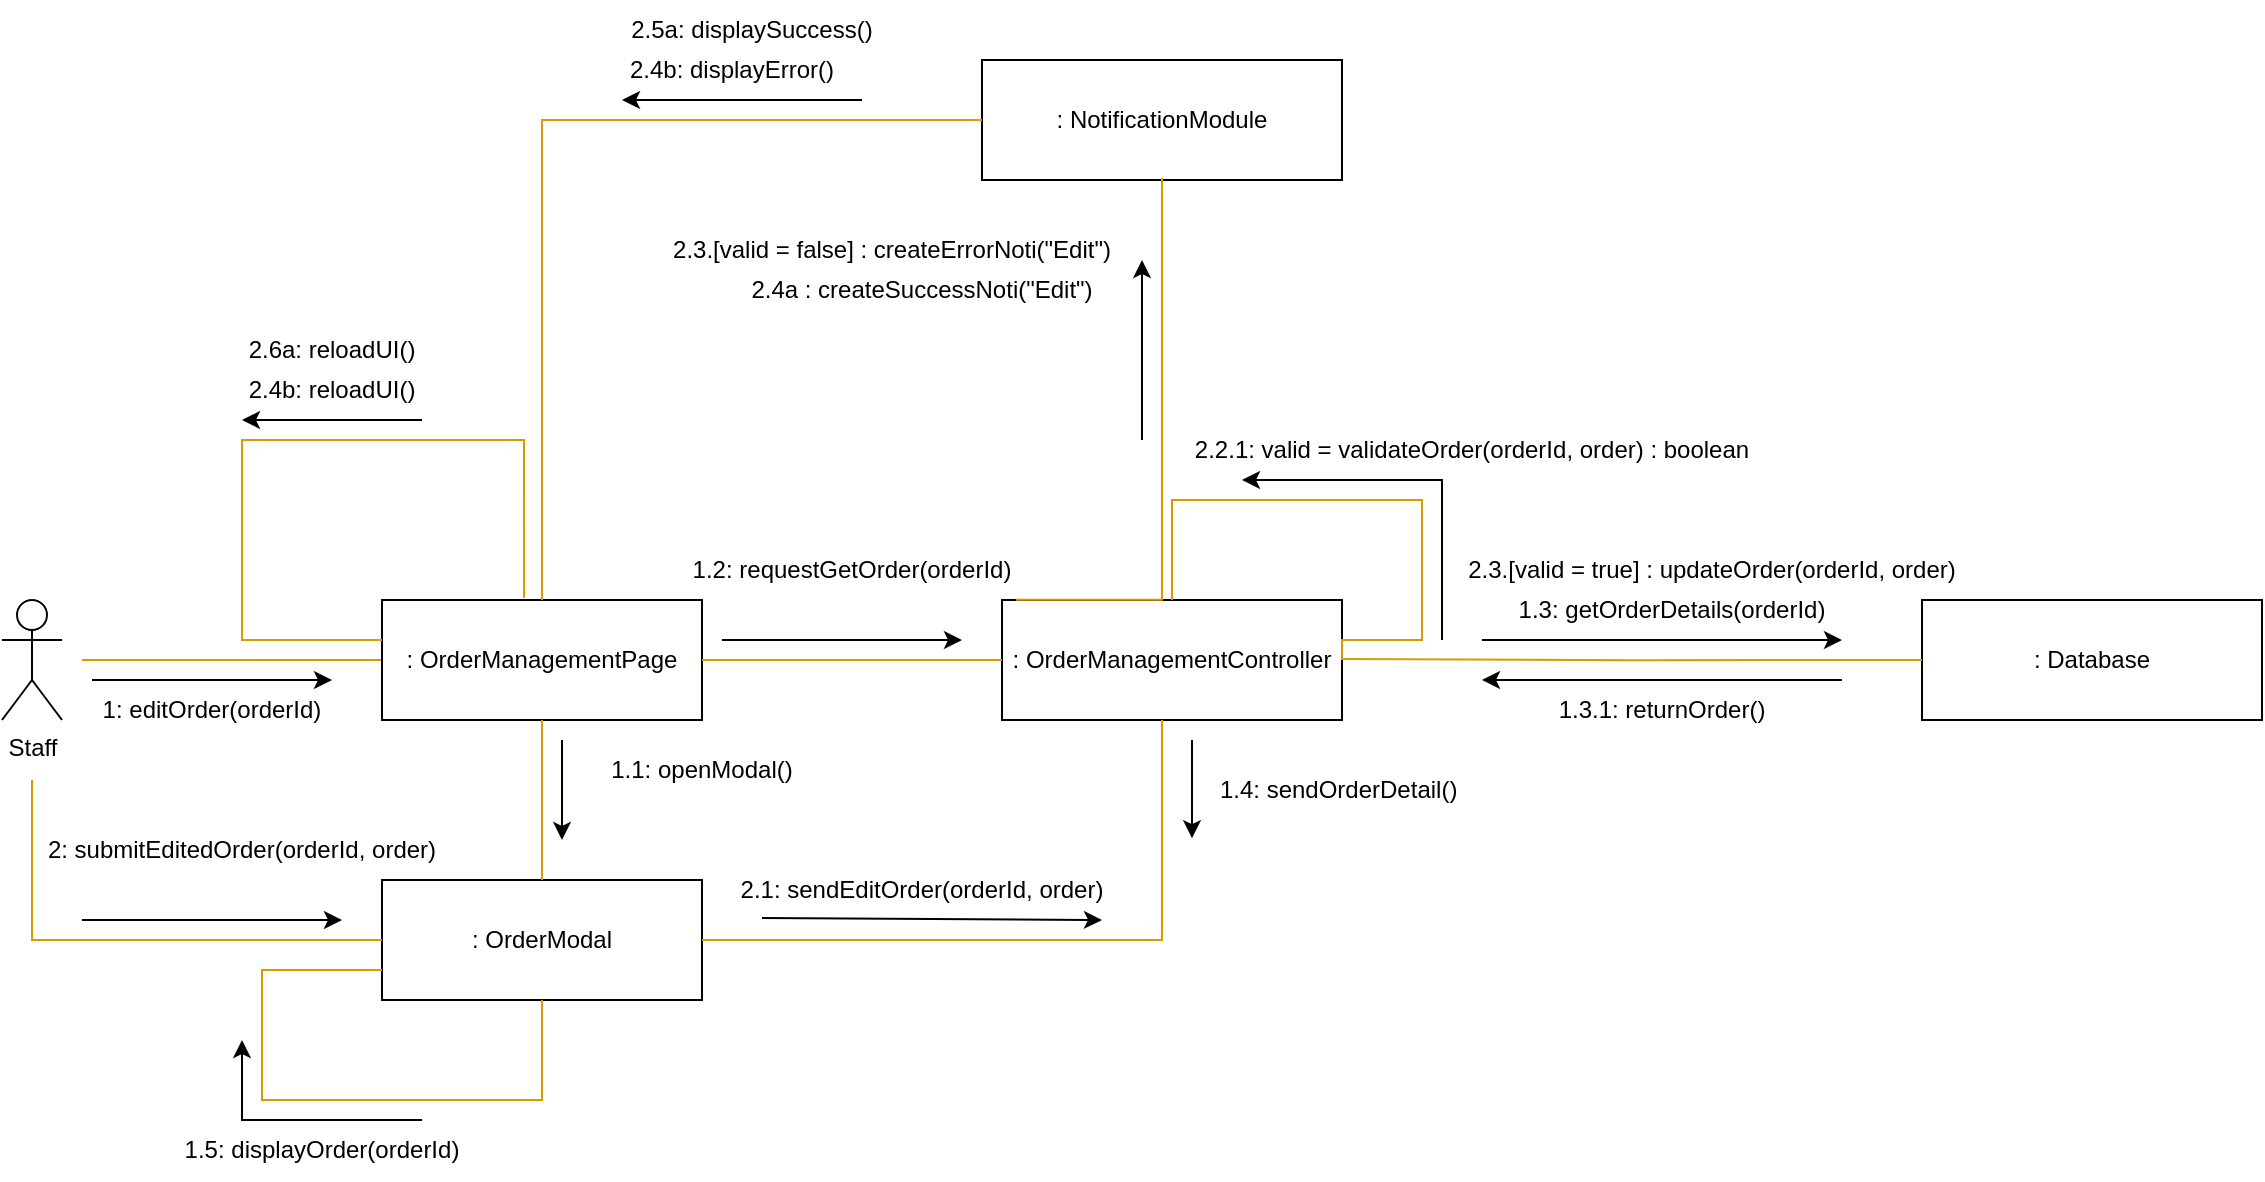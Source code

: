 <mxfile version="27.0.6" pages="2">
  <diagram id="97tm-h5Ckm5sz74WQkq5" name="displayHabitHistory">
    <mxGraphModel dx="1088" dy="600" grid="1" gridSize="10" guides="1" tooltips="1" connect="1" arrows="1" fold="1" page="1" pageScale="1" pageWidth="850" pageHeight="1100" math="0" shadow="0">
      <root>
        <mxCell id="0" />
        <mxCell id="1" parent="0" />
        <mxCell id="gK8piUCHMvRaqXS9n0kf-7" value="" style="endArrow=classic;html=1;fontFamily=Tahoma;fontSize=14;fontColor=#000066;" parent="1" edge="1">
          <mxGeometry width="50" height="50" relative="1" as="geometry">
            <mxPoint x="135" y="430" as="sourcePoint" />
            <mxPoint x="255" y="430.43" as="targetPoint" />
            <Array as="points">
              <mxPoint x="255" y="430" />
            </Array>
          </mxGeometry>
        </mxCell>
        <mxCell id="gK8piUCHMvRaqXS9n0kf-9" style="edgeStyle=orthogonalEdgeStyle;rounded=0;orthogonalLoop=1;jettySize=auto;html=1;fontFamily=Tahoma;fontSize=14;fontColor=#000066;endArrow=none;endFill=0;fillColor=#ffe6cc;strokeColor=#d79b00;" parent="1" edge="1">
          <mxGeometry relative="1" as="geometry">
            <mxPoint x="130" y="420" as="sourcePoint" />
            <mxPoint x="280" y="420" as="targetPoint" />
            <Array as="points">
              <mxPoint x="130" y="420" />
            </Array>
          </mxGeometry>
        </mxCell>
        <mxCell id="432dnfjY8g-2Vc-HnKAW-1" value=": OrderManagementPage" style="rounded=0;whiteSpace=wrap;html=1;" parent="1" vertex="1">
          <mxGeometry x="280" y="390" width="160" height="60" as="geometry" />
        </mxCell>
        <mxCell id="432dnfjY8g-2Vc-HnKAW-2" value="Staff" style="shape=umlActor;verticalLabelPosition=bottom;verticalAlign=top;html=1;outlineConnect=0;" parent="1" vertex="1">
          <mxGeometry x="90" y="390" width="30" height="60" as="geometry" />
        </mxCell>
        <mxCell id="432dnfjY8g-2Vc-HnKAW-4" value=": OrderManagementController" style="rounded=0;whiteSpace=wrap;html=1;" parent="1" vertex="1">
          <mxGeometry x="590" y="390" width="170" height="60" as="geometry" />
        </mxCell>
        <mxCell id="432dnfjY8g-2Vc-HnKAW-6" value=": OrderModal" style="rounded=0;whiteSpace=wrap;html=1;" parent="1" vertex="1">
          <mxGeometry x="280" y="530" width="160" height="60" as="geometry" />
        </mxCell>
        <mxCell id="432dnfjY8g-2Vc-HnKAW-7" value=": Database" style="rounded=0;whiteSpace=wrap;html=1;" parent="1" vertex="1">
          <mxGeometry x="1050" y="390" width="170" height="60" as="geometry" />
        </mxCell>
        <mxCell id="432dnfjY8g-2Vc-HnKAW-8" value=": NotificationModule" style="rounded=0;whiteSpace=wrap;html=1;" parent="1" vertex="1">
          <mxGeometry x="580" y="120" width="180" height="60" as="geometry" />
        </mxCell>
        <mxCell id="432dnfjY8g-2Vc-HnKAW-10" style="edgeStyle=orthogonalEdgeStyle;rounded=0;orthogonalLoop=1;jettySize=auto;html=1;fontFamily=Tahoma;fontSize=14;fontColor=#000066;endArrow=none;endFill=0;fillColor=#ffe6cc;strokeColor=#d79b00;exitX=1;exitY=0.5;exitDx=0;exitDy=0;entryX=0;entryY=0.5;entryDx=0;entryDy=0;" parent="1" source="432dnfjY8g-2Vc-HnKAW-1" target="432dnfjY8g-2Vc-HnKAW-4" edge="1">
          <mxGeometry relative="1" as="geometry">
            <mxPoint x="440" y="410" as="sourcePoint" />
            <mxPoint x="570" y="420" as="targetPoint" />
            <Array as="points" />
          </mxGeometry>
        </mxCell>
        <mxCell id="432dnfjY8g-2Vc-HnKAW-13" style="edgeStyle=orthogonalEdgeStyle;rounded=0;orthogonalLoop=1;jettySize=auto;html=1;fontFamily=Tahoma;fontSize=14;fontColor=#000066;endArrow=none;endFill=0;fillColor=#ffe6cc;strokeColor=#d79b00;exitX=0.5;exitY=1;exitDx=0;exitDy=0;entryX=0.5;entryY=0;entryDx=0;entryDy=0;" parent="1" source="432dnfjY8g-2Vc-HnKAW-1" target="432dnfjY8g-2Vc-HnKAW-6" edge="1">
          <mxGeometry relative="1" as="geometry">
            <mxPoint x="430" y="480" as="sourcePoint" />
            <mxPoint x="590" y="480" as="targetPoint" />
            <Array as="points">
              <mxPoint x="360" y="490" />
              <mxPoint x="360" y="490" />
            </Array>
          </mxGeometry>
        </mxCell>
        <mxCell id="432dnfjY8g-2Vc-HnKAW-14" value="1.1: openModal()" style="text;html=1;align=center;verticalAlign=middle;whiteSpace=wrap;rounded=0;" parent="1" vertex="1">
          <mxGeometry x="370" y="460" width="140" height="30" as="geometry" />
        </mxCell>
        <mxCell id="432dnfjY8g-2Vc-HnKAW-15" value="" style="endArrow=classic;html=1;fontFamily=Tahoma;fontSize=14;fontColor=#000066;" parent="1" edge="1">
          <mxGeometry width="50" height="50" relative="1" as="geometry">
            <mxPoint x="370" y="460" as="sourcePoint" />
            <mxPoint x="370" y="510" as="targetPoint" />
            <Array as="points" />
          </mxGeometry>
        </mxCell>
        <mxCell id="432dnfjY8g-2Vc-HnKAW-17" style="edgeStyle=orthogonalEdgeStyle;rounded=0;orthogonalLoop=1;jettySize=auto;html=1;fontFamily=Tahoma;fontSize=14;fontColor=#000066;endArrow=none;endFill=0;fillColor=#ffe6cc;strokeColor=#d79b00;entryX=0;entryY=0.5;entryDx=0;entryDy=0;" parent="1" target="432dnfjY8g-2Vc-HnKAW-6" edge="1">
          <mxGeometry relative="1" as="geometry">
            <mxPoint x="105" y="480" as="sourcePoint" />
            <mxPoint x="270" y="500" as="targetPoint" />
            <Array as="points">
              <mxPoint x="105" y="560" />
            </Array>
          </mxGeometry>
        </mxCell>
        <mxCell id="432dnfjY8g-2Vc-HnKAW-18" value="" style="endArrow=classic;html=1;rounded=0;" parent="1" edge="1">
          <mxGeometry width="50" height="50" relative="1" as="geometry">
            <mxPoint x="130" y="550" as="sourcePoint" />
            <mxPoint x="260" y="550" as="targetPoint" />
          </mxGeometry>
        </mxCell>
        <mxCell id="432dnfjY8g-2Vc-HnKAW-20" style="edgeStyle=orthogonalEdgeStyle;rounded=0;orthogonalLoop=1;jettySize=auto;html=1;fontFamily=Tahoma;fontSize=14;fontColor=#000066;endArrow=none;endFill=0;fillColor=#ffe6cc;strokeColor=#d79b00;exitX=1;exitY=0.5;exitDx=0;exitDy=0;" parent="1" source="432dnfjY8g-2Vc-HnKAW-6" edge="1">
          <mxGeometry relative="1" as="geometry">
            <mxPoint x="510" y="570" as="sourcePoint" />
            <mxPoint x="670" y="450" as="targetPoint" />
            <Array as="points">
              <mxPoint x="670" y="560" />
            </Array>
          </mxGeometry>
        </mxCell>
        <mxCell id="432dnfjY8g-2Vc-HnKAW-21" value="" style="endArrow=classic;html=1;rounded=0;" parent="1" edge="1">
          <mxGeometry width="50" height="50" relative="1" as="geometry">
            <mxPoint x="470" y="549" as="sourcePoint" />
            <mxPoint x="640" y="550" as="targetPoint" />
          </mxGeometry>
        </mxCell>
        <mxCell id="432dnfjY8g-2Vc-HnKAW-23" style="edgeStyle=orthogonalEdgeStyle;rounded=0;orthogonalLoop=1;jettySize=auto;html=1;fontFamily=Tahoma;fontSize=14;fontColor=#000066;endArrow=none;endFill=0;fillColor=#ffe6cc;strokeColor=#d79b00;exitX=1;exitY=0.5;exitDx=0;exitDy=0;entryX=0.5;entryY=0;entryDx=0;entryDy=0;" parent="1" source="432dnfjY8g-2Vc-HnKAW-4" target="432dnfjY8g-2Vc-HnKAW-4" edge="1">
          <mxGeometry relative="1" as="geometry">
            <mxPoint x="780" y="400" as="sourcePoint" />
            <mxPoint x="670" y="340" as="targetPoint" />
            <Array as="points">
              <mxPoint x="760" y="410" />
              <mxPoint x="800" y="410" />
              <mxPoint x="800" y="340" />
              <mxPoint x="675" y="340" />
            </Array>
          </mxGeometry>
        </mxCell>
        <mxCell id="432dnfjY8g-2Vc-HnKAW-24" value="" style="endArrow=classic;html=1;rounded=0;" parent="1" edge="1">
          <mxGeometry width="50" height="50" relative="1" as="geometry">
            <mxPoint x="810" y="410" as="sourcePoint" />
            <mxPoint x="710" y="330" as="targetPoint" />
            <Array as="points">
              <mxPoint x="810" y="330" />
            </Array>
          </mxGeometry>
        </mxCell>
        <mxCell id="432dnfjY8g-2Vc-HnKAW-26" value="" style="endArrow=classic;html=1;rounded=0;" parent="1" edge="1">
          <mxGeometry width="50" height="50" relative="1" as="geometry">
            <mxPoint x="830" y="410" as="sourcePoint" />
            <mxPoint x="1010" y="410" as="targetPoint" />
          </mxGeometry>
        </mxCell>
        <mxCell id="432dnfjY8g-2Vc-HnKAW-27" style="edgeStyle=orthogonalEdgeStyle;rounded=0;orthogonalLoop=1;jettySize=auto;html=1;fontFamily=Tahoma;fontSize=14;fontColor=#000066;endArrow=none;endFill=0;fillColor=#ffe6cc;strokeColor=#d79b00;exitX=1;exitY=0.5;exitDx=0;exitDy=0;entryX=0;entryY=0.5;entryDx=0;entryDy=0;" parent="1" target="432dnfjY8g-2Vc-HnKAW-7" edge="1">
          <mxGeometry relative="1" as="geometry">
            <mxPoint x="760" y="419.55" as="sourcePoint" />
            <mxPoint x="870" y="420" as="targetPoint" />
            <Array as="points" />
          </mxGeometry>
        </mxCell>
        <mxCell id="432dnfjY8g-2Vc-HnKAW-28" value="1.3: getOrderDetails(orderId)" style="text;html=1;align=center;verticalAlign=middle;whiteSpace=wrap;rounded=0;rotation=0;" parent="1" vertex="1">
          <mxGeometry x="820" y="380" width="210" height="30" as="geometry" />
        </mxCell>
        <mxCell id="432dnfjY8g-2Vc-HnKAW-29" value="2.3.[valid = false] : createErrorNoti(&quot;Edit&quot;)" style="text;html=1;align=center;verticalAlign=middle;whiteSpace=wrap;rounded=0;" parent="1" vertex="1">
          <mxGeometry x="415" y="200" width="240" height="30" as="geometry" />
        </mxCell>
        <mxCell id="432dnfjY8g-2Vc-HnKAW-30" style="edgeStyle=orthogonalEdgeStyle;rounded=0;orthogonalLoop=1;jettySize=auto;html=1;fontFamily=Tahoma;fontSize=14;fontColor=#000066;endArrow=none;endFill=0;fillColor=#ffe6cc;strokeColor=#d79b00;entryX=0.041;entryY=-0.002;entryDx=0;entryDy=0;entryPerimeter=0;" parent="1" target="432dnfjY8g-2Vc-HnKAW-4" edge="1">
          <mxGeometry relative="1" as="geometry">
            <mxPoint x="670" y="179" as="sourcePoint" />
            <mxPoint x="710" y="340" as="targetPoint" />
            <Array as="points">
              <mxPoint x="670" y="179" />
              <mxPoint x="670" y="390" />
            </Array>
          </mxGeometry>
        </mxCell>
        <mxCell id="432dnfjY8g-2Vc-HnKAW-31" value="" style="endArrow=classic;html=1;rounded=0;" parent="1" edge="1">
          <mxGeometry width="50" height="50" relative="1" as="geometry">
            <mxPoint x="660" y="310" as="sourcePoint" />
            <mxPoint x="660" y="220" as="targetPoint" />
          </mxGeometry>
        </mxCell>
        <mxCell id="432dnfjY8g-2Vc-HnKAW-32" value="2.4a : createSuccessNoti(&quot;Edit&quot;)" style="text;html=1;align=center;verticalAlign=middle;whiteSpace=wrap;rounded=0;" parent="1" vertex="1">
          <mxGeometry x="445" y="220" width="210" height="30" as="geometry" />
        </mxCell>
        <mxCell id="432dnfjY8g-2Vc-HnKAW-33" style="edgeStyle=orthogonalEdgeStyle;rounded=0;orthogonalLoop=1;jettySize=auto;html=1;fontFamily=Tahoma;fontSize=14;fontColor=#000066;endArrow=none;endFill=0;fillColor=#ffe6cc;strokeColor=#d79b00;entryX=0.5;entryY=0;entryDx=0;entryDy=0;exitX=0;exitY=0.5;exitDx=0;exitDy=0;" parent="1" source="432dnfjY8g-2Vc-HnKAW-8" target="432dnfjY8g-2Vc-HnKAW-1" edge="1">
          <mxGeometry relative="1" as="geometry">
            <mxPoint x="310" y="150" as="sourcePoint" />
            <mxPoint x="237" y="361" as="targetPoint" />
            <Array as="points">
              <mxPoint x="360" y="150" />
            </Array>
          </mxGeometry>
        </mxCell>
        <mxCell id="432dnfjY8g-2Vc-HnKAW-34" value="" style="endArrow=classic;html=1;fontFamily=Tahoma;fontSize=14;fontColor=#000066;" parent="1" edge="1">
          <mxGeometry width="50" height="50" relative="1" as="geometry">
            <mxPoint x="520" y="140" as="sourcePoint" />
            <mxPoint x="400" y="140" as="targetPoint" />
            <Array as="points" />
          </mxGeometry>
        </mxCell>
        <mxCell id="432dnfjY8g-2Vc-HnKAW-35" value="2.5a: displaySuccess()" style="text;html=1;align=center;verticalAlign=middle;whiteSpace=wrap;rounded=0;" parent="1" vertex="1">
          <mxGeometry x="360" y="90" width="210" height="30" as="geometry" />
        </mxCell>
        <mxCell id="432dnfjY8g-2Vc-HnKAW-36" value="2.4b: displayError()" style="text;html=1;align=center;verticalAlign=middle;whiteSpace=wrap;rounded=0;" parent="1" vertex="1">
          <mxGeometry x="350" y="110" width="210" height="30" as="geometry" />
        </mxCell>
        <mxCell id="432dnfjY8g-2Vc-HnKAW-37" value="1: editOrder(orderId)" style="text;html=1;align=center;verticalAlign=middle;whiteSpace=wrap;rounded=0;" parent="1" vertex="1">
          <mxGeometry x="120" y="430" width="150" height="30" as="geometry" />
        </mxCell>
        <mxCell id="432dnfjY8g-2Vc-HnKAW-38" value="1.2: requestGetOrder(orderId)" style="text;html=1;align=center;verticalAlign=middle;whiteSpace=wrap;rounded=0;" parent="1" vertex="1">
          <mxGeometry x="425" y="360" width="180" height="30" as="geometry" />
        </mxCell>
        <mxCell id="432dnfjY8g-2Vc-HnKAW-39" value="" style="endArrow=classic;html=1;fontFamily=Tahoma;fontSize=14;fontColor=#000066;" parent="1" edge="1">
          <mxGeometry width="50" height="50" relative="1" as="geometry">
            <mxPoint x="450" y="410" as="sourcePoint" />
            <mxPoint x="570" y="410.43" as="targetPoint" />
            <Array as="points">
              <mxPoint x="570" y="410" />
            </Array>
          </mxGeometry>
        </mxCell>
        <mxCell id="432dnfjY8g-2Vc-HnKAW-41" value="" style="endArrow=classic;html=1;rounded=0;" parent="1" edge="1">
          <mxGeometry width="50" height="50" relative="1" as="geometry">
            <mxPoint x="1010" y="430" as="sourcePoint" />
            <mxPoint x="830" y="430" as="targetPoint" />
          </mxGeometry>
        </mxCell>
        <mxCell id="432dnfjY8g-2Vc-HnKAW-42" value="1.3.1: returnOrder()" style="text;html=1;align=center;verticalAlign=middle;whiteSpace=wrap;rounded=0;" parent="1" vertex="1">
          <mxGeometry x="850" y="430" width="140" height="30" as="geometry" />
        </mxCell>
        <mxCell id="432dnfjY8g-2Vc-HnKAW-43" value="1.4: sendOrderDetail()&amp;nbsp;" style="text;html=1;align=center;verticalAlign=middle;whiteSpace=wrap;rounded=0;" parent="1" vertex="1">
          <mxGeometry x="690" y="470" width="140" height="30" as="geometry" />
        </mxCell>
        <mxCell id="432dnfjY8g-2Vc-HnKAW-44" value="" style="endArrow=classic;html=1;fontFamily=Tahoma;fontSize=14;fontColor=#000066;" parent="1" edge="1">
          <mxGeometry width="50" height="50" relative="1" as="geometry">
            <mxPoint x="685" y="460" as="sourcePoint" />
            <mxPoint x="685" y="509.09" as="targetPoint" />
            <Array as="points">
              <mxPoint x="685" y="509.09" />
            </Array>
          </mxGeometry>
        </mxCell>
        <mxCell id="432dnfjY8g-2Vc-HnKAW-47" value="2: submitEditedOrder(orderId, order)" style="text;html=1;align=center;verticalAlign=middle;whiteSpace=wrap;rounded=0;" parent="1" vertex="1">
          <mxGeometry x="110" y="500" width="200" height="30" as="geometry" />
        </mxCell>
        <mxCell id="432dnfjY8g-2Vc-HnKAW-49" value="2.2.1: valid = validateOrder(orderId, order) : boolean" style="text;html=1;align=center;verticalAlign=middle;whiteSpace=wrap;rounded=0;" parent="1" vertex="1">
          <mxGeometry x="680" y="300" width="290" height="30" as="geometry" />
        </mxCell>
        <mxCell id="432dnfjY8g-2Vc-HnKAW-50" value="2.3.[valid = true] : updateOrder(orderId, order)" style="text;html=1;align=center;verticalAlign=middle;whiteSpace=wrap;rounded=0;rotation=0;" parent="1" vertex="1">
          <mxGeometry x="820" y="360" width="250" height="30" as="geometry" />
        </mxCell>
        <mxCell id="FAm-XUXs6PMMxJDQSSlK-9" style="edgeStyle=orthogonalEdgeStyle;rounded=0;orthogonalLoop=1;jettySize=auto;html=1;fontFamily=Tahoma;fontSize=14;fontColor=#000066;endArrow=none;endFill=0;fillColor=#ffe6cc;strokeColor=#d79b00;exitX=0.5;exitY=1;exitDx=0;exitDy=0;entryX=0;entryY=0.75;entryDx=0;entryDy=0;" parent="1" source="432dnfjY8g-2Vc-HnKAW-6" target="432dnfjY8g-2Vc-HnKAW-6" edge="1">
          <mxGeometry relative="1" as="geometry">
            <mxPoint x="280" y="670" as="sourcePoint" />
            <mxPoint x="280" y="750" as="targetPoint" />
            <Array as="points">
              <mxPoint x="360" y="640" />
              <mxPoint x="220" y="640" />
              <mxPoint x="220" y="575" />
            </Array>
          </mxGeometry>
        </mxCell>
        <mxCell id="FAm-XUXs6PMMxJDQSSlK-10" value="" style="endArrow=classic;html=1;rounded=0;" parent="1" edge="1">
          <mxGeometry width="50" height="50" relative="1" as="geometry">
            <mxPoint x="300" y="650" as="sourcePoint" />
            <mxPoint x="210" y="610" as="targetPoint" />
            <Array as="points">
              <mxPoint x="210" y="650" />
            </Array>
          </mxGeometry>
        </mxCell>
        <mxCell id="FAm-XUXs6PMMxJDQSSlK-11" value="1.5: displayOrder(orderId)" style="text;html=1;align=center;verticalAlign=middle;whiteSpace=wrap;rounded=0;" parent="1" vertex="1">
          <mxGeometry x="180" y="650" width="140" height="30" as="geometry" />
        </mxCell>
        <mxCell id="FAm-XUXs6PMMxJDQSSlK-12" value="2.1: sendEditOrder(orderId, order)" style="text;html=1;align=center;verticalAlign=middle;whiteSpace=wrap;rounded=0;" parent="1" vertex="1">
          <mxGeometry x="450" y="520" width="200" height="30" as="geometry" />
        </mxCell>
        <mxCell id="FAm-XUXs6PMMxJDQSSlK-13" style="edgeStyle=orthogonalEdgeStyle;rounded=0;orthogonalLoop=1;jettySize=auto;html=1;fontFamily=Tahoma;fontSize=14;fontColor=#000066;endArrow=none;endFill=0;fillColor=#ffe6cc;strokeColor=#d79b00;exitX=0.444;exitY=-0.019;exitDx=0;exitDy=0;exitPerimeter=0;" parent="1" source="432dnfjY8g-2Vc-HnKAW-1" edge="1">
          <mxGeometry relative="1" as="geometry">
            <mxPoint x="270" y="350" as="sourcePoint" />
            <mxPoint x="280" y="410" as="targetPoint" />
            <Array as="points">
              <mxPoint x="351" y="310" />
              <mxPoint x="210" y="310" />
              <mxPoint x="210" y="410" />
              <mxPoint x="280" y="410" />
            </Array>
          </mxGeometry>
        </mxCell>
        <mxCell id="FAm-XUXs6PMMxJDQSSlK-14" value="2.6a: reloadUI()" style="text;html=1;align=center;verticalAlign=middle;whiteSpace=wrap;rounded=0;" parent="1" vertex="1">
          <mxGeometry x="155" y="250" width="200" height="30" as="geometry" />
        </mxCell>
        <mxCell id="FAm-XUXs6PMMxJDQSSlK-15" value="2.4b: reloadUI()" style="text;html=1;align=center;verticalAlign=middle;whiteSpace=wrap;rounded=0;" parent="1" vertex="1">
          <mxGeometry x="150" y="270" width="210" height="30" as="geometry" />
        </mxCell>
        <mxCell id="FAm-XUXs6PMMxJDQSSlK-16" value="" style="endArrow=classic;html=1;fontFamily=Tahoma;fontSize=14;fontColor=#000066;" parent="1" edge="1">
          <mxGeometry width="50" height="50" relative="1" as="geometry">
            <mxPoint x="300" y="300" as="sourcePoint" />
            <mxPoint x="210" y="300" as="targetPoint" />
            <Array as="points" />
          </mxGeometry>
        </mxCell>
      </root>
    </mxGraphModel>
  </diagram>
  <diagram id="osA8b_FAwORKnyaBnRQK" name="habitCheckin">
    <mxGraphModel dx="946" dy="908" grid="1" gridSize="10" guides="1" tooltips="1" connect="1" arrows="1" fold="1" page="1" pageScale="1" pageWidth="850" pageHeight="1100" math="0" shadow="0">
      <root>
        <mxCell id="XAbNOAjU0VVLo9-ZD2AN-0" />
        <mxCell id="XAbNOAjU0VVLo9-ZD2AN-1" parent="XAbNOAjU0VVLo9-ZD2AN-0" />
        <mxCell id="4sUf3NCMvguzIFDBFmBf-1" value="&lt;font style=&quot;font-size: 14px&quot;&gt;SD checkin&lt;/font&gt;" style="shape=umlFrame;whiteSpace=wrap;html=1;strokeColor=#000066;fillColor=#FF8000;fontFamily=Tahoma;fontSize=10;fontColor=#000066;align=center;width=100;height=30;" parent="XAbNOAjU0VVLo9-ZD2AN-1" vertex="1">
          <mxGeometry x="40" y="415" width="640" height="501" as="geometry" />
        </mxCell>
        <mxCell id="4sUf3NCMvguzIFDBFmBf-2" value="" style="shape=umlLifeline;participant=umlActor;perimeter=lifelinePerimeter;whiteSpace=wrap;html=1;container=1;collapsible=0;recursiveResize=0;verticalAlign=top;spacingTop=36;labelBackgroundColor=#ffffff;outlineConnect=0;strokeColor=#000066;fillColor=#FF8000;fontFamily=Tahoma;fontSize=14;fontColor=#000066;" parent="XAbNOAjU0VVLo9-ZD2AN-1" vertex="1">
          <mxGeometry x="89" y="497" width="20" height="399" as="geometry" />
        </mxCell>
        <mxCell id="4sUf3NCMvguzIFDBFmBf-3" value="" style="html=1;points=[];perimeter=orthogonalPerimeter;strokeColor=#000066;fillColor=#FF8000;fontFamily=Tahoma;fontSize=10;fontColor=#000066;align=center;" parent="4sUf3NCMvguzIFDBFmBf-2" vertex="1">
          <mxGeometry x="5" y="143" width="10" height="24" as="geometry" />
        </mxCell>
        <mxCell id="4sUf3NCMvguzIFDBFmBf-4" value="User: Person" style="text;html=1;resizable=0;points=[];autosize=1;align=center;verticalAlign=top;spacingTop=-4;fontSize=14;fontFamily=Tahoma;fontColor=#000066;" parent="XAbNOAjU0VVLo9-ZD2AN-1" vertex="1">
          <mxGeometry x="80" y="456" width="90" height="20" as="geometry" />
        </mxCell>
        <mxCell id="4sUf3NCMvguzIFDBFmBf-5" value="" style="shape=umlLifeline;participant=umlControl;perimeter=lifelinePerimeter;whiteSpace=wrap;html=1;container=1;collapsible=0;recursiveResize=0;verticalAlign=top;spacingTop=36;labelBackgroundColor=#ffffff;outlineConnect=0;strokeColor=#000066;fillColor=#FF8000;fontFamily=Tahoma;fontSize=14;fontColor=#000066;" parent="XAbNOAjU0VVLo9-ZD2AN-1" vertex="1">
          <mxGeometry x="199" y="493" width="40" height="403" as="geometry" />
        </mxCell>
        <mxCell id="4sUf3NCMvguzIFDBFmBf-6" value="" style="html=1;points=[];perimeter=orthogonalPerimeter;strokeColor=#000066;fillColor=#FF8000;fontFamily=Tahoma;fontSize=14;fontColor=#000066;align=center;" parent="4sUf3NCMvguzIFDBFmBf-5" vertex="1">
          <mxGeometry x="15" y="83" width="10" height="287" as="geometry" />
        </mxCell>
        <mxCell id="4sUf3NCMvguzIFDBFmBf-7" value="" style="html=1;points=[];perimeter=orthogonalPerimeter;strokeColor=#000066;fillColor=#FF8000;fontFamily=Tahoma;fontSize=10;fontColor=#000066;align=center;" parent="4sUf3NCMvguzIFDBFmBf-5" vertex="1">
          <mxGeometry x="20" y="113" width="10" height="67" as="geometry" />
        </mxCell>
        <mxCell id="4sUf3NCMvguzIFDBFmBf-8" value="newCheckin()" style="edgeStyle=orthogonalEdgeStyle;html=1;align=left;spacingLeft=2;endArrow=block;rounded=0;strokeColor=#FF8000;fontFamily=Tahoma;fontSize=10;fontColor=#000066;exitX=1.1;exitY=0.025;exitPerimeter=0;entryX=1;entryY=0.957;entryPerimeter=0;" parent="4sUf3NCMvguzIFDBFmBf-5" source="4sUf3NCMvguzIFDBFmBf-7" target="4sUf3NCMvguzIFDBFmBf-7" edge="1">
          <mxGeometry relative="1" as="geometry">
            <mxPoint x="25" y="93" as="sourcePoint" />
            <Array as="points">
              <mxPoint x="31" y="114" />
              <mxPoint x="50" y="114" />
              <mxPoint x="50" y="177" />
            </Array>
          </mxGeometry>
        </mxCell>
        <mxCell id="4sUf3NCMvguzIFDBFmBf-9" value="&lt;div style=&quot;text-align: center&quot;&gt;&lt;span&gt;Habit Tracker&amp;nbsp;&lt;/span&gt;&lt;/div&gt;&lt;div style=&quot;text-align: center&quot;&gt;app UI&lt;/div&gt;" style="text;html=1;resizable=0;points=[];autosize=1;align=left;verticalAlign=top;spacingTop=-4;fontSize=14;fontFamily=Tahoma;fontColor=#000066;" parent="XAbNOAjU0VVLo9-ZD2AN-1" vertex="1">
          <mxGeometry x="175" y="456" width="100" height="40" as="geometry" />
        </mxCell>
        <mxCell id="4sUf3NCMvguzIFDBFmBf-10" value="" style="shape=umlLifeline;participant=umlEntity;perimeter=lifelinePerimeter;whiteSpace=wrap;html=1;container=1;collapsible=0;recursiveResize=0;verticalAlign=top;spacingTop=36;labelBackgroundColor=#ffffff;outlineConnect=0;fontFamily=Tahoma;fontSize=14;fontColor=#000066;align=center;strokeColor=#000066;fillColor=#FF8000;" parent="XAbNOAjU0VVLo9-ZD2AN-1" vertex="1">
          <mxGeometry x="480" y="495" width="44" height="401" as="geometry" />
        </mxCell>
        <mxCell id="4sUf3NCMvguzIFDBFmBf-11" value="Authentication&amp;nbsp;&lt;div&gt;Service&lt;/div&gt;" style="text;html=1;resizable=0;points=[];autosize=1;align=center;verticalAlign=top;spacingTop=-4;fontSize=14;fontFamily=Tahoma;fontColor=#000066;" parent="XAbNOAjU0VVLo9-ZD2AN-1" vertex="1">
          <mxGeometry x="441" y="456" width="110" height="40" as="geometry" />
        </mxCell>
        <mxCell id="4sUf3NCMvguzIFDBFmBf-12" value="" style="shape=umlLifeline;participant=umlBoundary;perimeter=lifelinePerimeter;whiteSpace=wrap;html=1;container=1;collapsible=0;recursiveResize=0;verticalAlign=top;spacingTop=36;labelBackgroundColor=#ffffff;outlineConnect=0;fontFamily=Tahoma;fontSize=14;fontColor=#000066;align=center;strokeColor=#000066;fillColor=#FF8000;" parent="XAbNOAjU0VVLo9-ZD2AN-1" vertex="1">
          <mxGeometry x="350" y="495" width="49" height="401" as="geometry" />
        </mxCell>
        <mxCell id="4sUf3NCMvguzIFDBFmBf-13" value="" style="html=1;points=[];perimeter=orthogonalPerimeter;strokeColor=#000066;fillColor=#FF8000;fontFamily=Tahoma;fontSize=10;fontColor=#000066;align=center;" parent="4sUf3NCMvguzIFDBFmBf-12" vertex="1">
          <mxGeometry x="20" y="222" width="10" height="19" as="geometry" />
        </mxCell>
        <mxCell id="4sUf3NCMvguzIFDBFmBf-14" value="&lt;div style=&quot;text-align: center&quot;&gt;Data store&lt;/div&gt;" style="text;html=1;resizable=0;points=[];autosize=1;align=center;verticalAlign=top;spacingTop=-4;fontSize=14;fontFamily=Tahoma;fontColor=#000066;" parent="XAbNOAjU0VVLo9-ZD2AN-1" vertex="1">
          <mxGeometry x="332" y="456" width="80" height="20" as="geometry" />
        </mxCell>
        <mxCell id="4sUf3NCMvguzIFDBFmBf-15" value="" style="shape=umlLifeline;participant=umlActor;perimeter=lifelinePerimeter;whiteSpace=wrap;html=1;container=1;collapsible=0;recursiveResize=0;verticalAlign=top;spacingTop=36;labelBackgroundColor=#ffffff;outlineConnect=0;strokeColor=#000066;fillColor=#FF8000;fontFamily=Tahoma;fontSize=14;fontColor=#000066;align=center;" parent="XAbNOAjU0VVLo9-ZD2AN-1" vertex="1">
          <mxGeometry x="591" y="497" width="20" height="399" as="geometry" />
        </mxCell>
        <mxCell id="4sUf3NCMvguzIFDBFmBf-16" value="" style="html=1;points=[];perimeter=orthogonalPerimeter;strokeColor=#000066;fillColor=#FF8000;fontFamily=Tahoma;fontSize=10;fontColor=#000066;align=center;" parent="4sUf3NCMvguzIFDBFmBf-15" vertex="1">
          <mxGeometry x="5" y="303" width="10" height="11" as="geometry" />
        </mxCell>
        <mxCell id="4sUf3NCMvguzIFDBFmBf-17" value="&lt;div style=&quot;text-align: center&quot;&gt;&lt;span&gt;Coach: Person&lt;/span&gt;&lt;/div&gt;" style="text;html=1;resizable=0;points=[];autosize=1;align=left;verticalAlign=top;spacingTop=-4;fontSize=14;fontFamily=Tahoma;fontColor=#000066;" parent="XAbNOAjU0VVLo9-ZD2AN-1" vertex="1">
          <mxGeometry x="551" y="456" width="100" height="20" as="geometry" />
        </mxCell>
        <mxCell id="4sUf3NCMvguzIFDBFmBf-18" value="&lt;font style=&quot;font-size: 10px;&quot;&gt;habit checkin&lt;/font&gt;" style="html=1;verticalAlign=bottom;endArrow=block;entryX=0;entryY=0;strokeColor=#FF8000;fontFamily=Tahoma;fontSize=10;fontColor=#000066;" parent="XAbNOAjU0VVLo9-ZD2AN-1" source="4sUf3NCMvguzIFDBFmBf-2" target="4sUf3NCMvguzIFDBFmBf-6" edge="1">
          <mxGeometry relative="1" as="geometry">
            <mxPoint x="144" y="576" as="sourcePoint" />
          </mxGeometry>
        </mxCell>
        <mxCell id="4sUf3NCMvguzIFDBFmBf-19" value="" style="html=1;verticalAlign=bottom;endArrow=open;dashed=1;endSize=8;exitX=0;exitY=0.95;strokeColor=#FF8000;fontFamily=Tahoma;fontSize=14;fontColor=#000066;" parent="XAbNOAjU0VVLo9-ZD2AN-1" source="4sUf3NCMvguzIFDBFmBf-6" target="4sUf3NCMvguzIFDBFmBf-2" edge="1">
          <mxGeometry relative="1" as="geometry">
            <mxPoint x="144" y="652" as="targetPoint" />
          </mxGeometry>
        </mxCell>
        <mxCell id="4sUf3NCMvguzIFDBFmBf-20" value="&lt;font style=&quot;font-size: 10px;&quot;&gt;addComment()&lt;/font&gt;" style="html=1;verticalAlign=bottom;endArrow=block;entryX=1;entryY=0;strokeColor=#FF8000;fontFamily=Tahoma;fontSize=10;fontColor=#000066;" parent="XAbNOAjU0VVLo9-ZD2AN-1" source="4sUf3NCMvguzIFDBFmBf-7" target="4sUf3NCMvguzIFDBFmBf-3" edge="1">
          <mxGeometry relative="1" as="geometry">
            <mxPoint x="164" y="596" as="sourcePoint" />
          </mxGeometry>
        </mxCell>
        <mxCell id="4sUf3NCMvguzIFDBFmBf-21" value="Comment" style="html=1;verticalAlign=bottom;endArrow=open;dashed=1;endSize=8;exitX=1;exitY=0.95;strokeColor=#FF8000;fontFamily=Tahoma;fontSize=10;fontColor=#000066;" parent="XAbNOAjU0VVLo9-ZD2AN-1" source="4sUf3NCMvguzIFDBFmBf-3" target="4sUf3NCMvguzIFDBFmBf-7" edge="1">
          <mxGeometry relative="1" as="geometry">
            <mxPoint x="164" y="653" as="targetPoint" />
          </mxGeometry>
        </mxCell>
        <mxCell id="4sUf3NCMvguzIFDBFmBf-22" value="saveCheckin(Habit.HabitHistory)" style="html=1;verticalAlign=bottom;endArrow=block;entryX=0;entryY=0;strokeColor=#FF8000;fontFamily=Tahoma;fontSize=10;fontColor=#000066;" parent="XAbNOAjU0VVLo9-ZD2AN-1" target="4sUf3NCMvguzIFDBFmBf-13" edge="1">
          <mxGeometry relative="1" as="geometry">
            <mxPoint x="224" y="718" as="sourcePoint" />
          </mxGeometry>
        </mxCell>
        <mxCell id="4sUf3NCMvguzIFDBFmBf-23" value="" style="html=1;verticalAlign=bottom;endArrow=open;dashed=1;endSize=8;exitX=0;exitY=0.95;strokeColor=#FF8000;fontFamily=Tahoma;fontSize=10;fontColor=#000066;" parent="XAbNOAjU0VVLo9-ZD2AN-1" source="4sUf3NCMvguzIFDBFmBf-13" edge="1">
          <mxGeometry relative="1" as="geometry">
            <mxPoint x="224" y="736" as="targetPoint" />
          </mxGeometry>
        </mxCell>
        <mxCell id="4sUf3NCMvguzIFDBFmBf-24" value="checkinPushNotification(UserID,Habit.HabitHistory.Checkin)" style="html=1;verticalAlign=bottom;endArrow=block;entryX=0;entryY=0;strokeColor=#FF8000;fontFamily=Tahoma;fontSize=10;fontColor=#000066;" parent="XAbNOAjU0VVLo9-ZD2AN-1" target="4sUf3NCMvguzIFDBFmBf-16" edge="1">
          <mxGeometry relative="1" as="geometry">
            <mxPoint x="224" y="800" as="sourcePoint" />
          </mxGeometry>
        </mxCell>
        <mxCell id="4sUf3NCMvguzIFDBFmBf-25" value="" style="html=1;verticalAlign=bottom;endArrow=open;dashed=1;endSize=8;exitX=0;exitY=0.95;strokeColor=#FF8000;fontFamily=Tahoma;fontSize=10;fontColor=#000066;" parent="XAbNOAjU0VVLo9-ZD2AN-1" source="4sUf3NCMvguzIFDBFmBf-16" edge="1">
          <mxGeometry relative="1" as="geometry">
            <mxPoint x="224" y="810" as="targetPoint" />
          </mxGeometry>
        </mxCell>
        <mxCell id="4sUf3NCMvguzIFDBFmBf-26" value="opt" style="shape=umlFrame;whiteSpace=wrap;html=1;strokeColor=#000066;fillColor=#FF8000;fontFamily=Tahoma;fontSize=10;fontColor=#000066;align=center;width=40;height=16;" parent="XAbNOAjU0VVLo9-ZD2AN-1" vertex="1">
          <mxGeometry x="90" y="610" width="150" height="56" as="geometry" />
        </mxCell>
        <mxCell id="4sUf3NCMvguzIFDBFmBf-27" value="Comment == yes" style="text;html=1;resizable=0;points=[];autosize=1;align=left;verticalAlign=top;spacingTop=-4;fontSize=10;fontFamily=Tahoma;fontColor=#000066;" parent="XAbNOAjU0VVLo9-ZD2AN-1" vertex="1">
          <mxGeometry x="130" y="610" width="90" height="10" as="geometry" />
        </mxCell>
        <mxCell id="4sUf3NCMvguzIFDBFmBf-28" value="coach != NULL" style="text;html=1;resizable=0;points=[];autosize=1;align=left;verticalAlign=top;spacingTop=-4;fontSize=10;fontFamily=Tahoma;fontColor=#000066;" parent="XAbNOAjU0VVLo9-ZD2AN-1" vertex="1">
          <mxGeometry x="260" y="768" width="80" height="10" as="geometry" />
        </mxCell>
        <mxCell id="4sUf3NCMvguzIFDBFmBf-29" value="" style="endArrow=none;dashed=1;html=1;strokeColor=#000066;fontFamily=Tahoma;fontSize=10;fontColor=#000066;entryX=1;entryY=0.429;entryPerimeter=0;exitX=0.004;exitY=0.436;exitPerimeter=0;" parent="XAbNOAjU0VVLo9-ZD2AN-1" source="4sUf3NCMvguzIFDBFmBf-30" target="4sUf3NCMvguzIFDBFmBf-30" edge="1">
          <mxGeometry width="50" height="50" relative="1" as="geometry">
            <mxPoint x="80" y="1026" as="sourcePoint" />
            <mxPoint x="130" y="976" as="targetPoint" />
          </mxGeometry>
        </mxCell>
        <mxCell id="4sUf3NCMvguzIFDBFmBf-30" value="par" style="shape=umlFrame;whiteSpace=wrap;html=1;strokeColor=#000066;fillColor=#FF8000;fontFamily=Tahoma;fontSize=10;fontColor=#000066;align=center;width=40;height=20;" parent="XAbNOAjU0VVLo9-ZD2AN-1" vertex="1">
          <mxGeometry x="170" y="694" width="450" height="140" as="geometry" />
        </mxCell>
        <mxCell id="4sUf3NCMvguzIFDBFmBf-31" value="opt" style="shape=umlFrame;whiteSpace=wrap;html=1;strokeColor=#000066;fillColor=#FF8000;fontFamily=Tahoma;fontSize=10;fontColor=#000066;align=center;width=50;height=20;" parent="XAbNOAjU0VVLo9-ZD2AN-1" vertex="1">
          <mxGeometry x="210" y="768" width="400" height="53" as="geometry" />
        </mxCell>
        <mxCell id="ALjJiwd98mLg6pKJFKZ1-0" style="edgeStyle=orthogonalEdgeStyle;rounded=0;orthogonalLoop=1;jettySize=auto;html=1;fontFamily=Tahoma;fontSize=14;fontColor=#000066;endArrow=none;endFill=0;fillColor=#ffe6cc;strokeColor=#d79b00;" parent="XAbNOAjU0VVLo9-ZD2AN-1" source="ALjJiwd98mLg6pKJFKZ1-1" target="ALjJiwd98mLg6pKJFKZ1-3" edge="1">
          <mxGeometry relative="1" as="geometry">
            <Array as="points">
              <mxPoint x="200" y="190" />
              <mxPoint x="200" y="190" />
            </Array>
          </mxGeometry>
        </mxCell>
        <mxCell id="ALjJiwd98mLg6pKJFKZ1-1" value="User" style="shape=umlActor;verticalLabelPosition=bottom;labelBackgroundColor=#ffffff;verticalAlign=top;html=1;strokeColor=#000066;fillColor=#FF8000;fontFamily=Tahoma;fontSize=14;fontColor=#000066;" parent="XAbNOAjU0VVLo9-ZD2AN-1" vertex="1">
          <mxGeometry x="40" y="160" width="30" height="60" as="geometry" />
        </mxCell>
        <mxCell id="ALjJiwd98mLg6pKJFKZ1-2" value="" style="edgeStyle=orthogonalEdgeStyle;rounded=0;orthogonalLoop=1;jettySize=auto;html=1;endArrow=none;endFill=0;fontFamily=Tahoma;fontSize=14;fontColor=#000066;fillColor=#ffe6cc;strokeColor=#d79b00;" parent="XAbNOAjU0VVLo9-ZD2AN-1" source="ALjJiwd98mLg6pKJFKZ1-3" target="ALjJiwd98mLg6pKJFKZ1-4" edge="1">
          <mxGeometry relative="1" as="geometry">
            <Array as="points">
              <mxPoint x="370" y="190" />
              <mxPoint x="370" y="190" />
            </Array>
          </mxGeometry>
        </mxCell>
        <mxCell id="4aknmJp9HKiuCshJEBKm-6" style="edgeStyle=orthogonalEdgeStyle;rounded=0;orthogonalLoop=1;jettySize=auto;html=1;endArrow=none;endFill=0;fillColor=#ffe6cc;strokeColor=#d79b00;" parent="XAbNOAjU0VVLo9-ZD2AN-1" source="ALjJiwd98mLg6pKJFKZ1-3" target="4aknmJp9HKiuCshJEBKm-2" edge="1">
          <mxGeometry relative="1" as="geometry">
            <Array as="points">
              <mxPoint x="470" y="240" />
              <mxPoint x="470" y="240" />
            </Array>
          </mxGeometry>
        </mxCell>
        <mxCell id="ALjJiwd98mLg6pKJFKZ1-3" value="UI" style="rounded=0;whiteSpace=wrap;html=1;labelBackgroundColor=#ffffff;strokeColor=#000066;fillColor=none;fontFamily=Tahoma;fontSize=14;fontColor=#000066;" parent="XAbNOAjU0VVLo9-ZD2AN-1" vertex="1">
          <mxGeometry x="240" y="170" width="60" height="90" as="geometry" />
        </mxCell>
        <mxCell id="ALjJiwd98mLg6pKJFKZ1-4" value="Data Store" style="rounded=0;whiteSpace=wrap;html=1;labelBackgroundColor=#ffffff;strokeColor=#000066;fillColor=none;fontFamily=Tahoma;fontSize=14;fontColor=#000066;" parent="XAbNOAjU0VVLo9-ZD2AN-1" vertex="1">
          <mxGeometry x="560" y="170" width="60" height="40" as="geometry" />
        </mxCell>
        <mxCell id="ALjJiwd98mLg6pKJFKZ1-17" value="" style="endArrow=classic;html=1;fontColor=#000066;" parent="XAbNOAjU0VVLo9-ZD2AN-1" edge="1">
          <mxGeometry width="50" height="50" relative="1" as="geometry">
            <mxPoint x="100" y="180" as="sourcePoint" />
            <mxPoint x="210" y="180" as="targetPoint" />
          </mxGeometry>
        </mxCell>
        <mxCell id="ALjJiwd98mLg6pKJFKZ1-20" value="1 habitCheckin()" style="text;html=1;resizable=0;points=[];align=center;verticalAlign=middle;labelBackgroundColor=#ffffff;fontColor=#000066;" parent="ALjJiwd98mLg6pKJFKZ1-17" vertex="1" connectable="0">
          <mxGeometry x="-0.545" y="2" relative="1" as="geometry">
            <mxPoint x="25" y="-18" as="offset" />
          </mxGeometry>
        </mxCell>
        <mxCell id="ALjJiwd98mLg6pKJFKZ1-18" value="" style="endArrow=classic;html=1;dashed=1;fontColor=#000066;" parent="XAbNOAjU0VVLo9-ZD2AN-1" edge="1">
          <mxGeometry width="50" height="50" relative="1" as="geometry">
            <mxPoint x="100" y="230" as="sourcePoint" />
            <mxPoint x="210" y="230" as="targetPoint" />
          </mxGeometry>
        </mxCell>
        <mxCell id="ALjJiwd98mLg6pKJFKZ1-22" value="1.1.1 addComment()" style="text;html=1;resizable=0;points=[];align=center;verticalAlign=middle;labelBackgroundColor=#ffffff;fontColor=#000066;" parent="ALjJiwd98mLg6pKJFKZ1-18" vertex="1" connectable="0">
          <mxGeometry x="-0.073" y="1" relative="1" as="geometry">
            <mxPoint x="9" y="-19" as="offset" />
          </mxGeometry>
        </mxCell>
        <mxCell id="ALjJiwd98mLg6pKJFKZ1-23" value="1.1.2&amp;nbsp;Comment" style="text;html=1;resizable=0;points=[];align=center;verticalAlign=middle;labelBackgroundColor=#ffffff;fontColor=#000066;" parent="ALjJiwd98mLg6pKJFKZ1-18" vertex="1" connectable="0">
          <mxGeometry x="-0.164" y="-1" relative="1" as="geometry">
            <mxPoint x="4" y="9" as="offset" />
          </mxGeometry>
        </mxCell>
        <mxCell id="ALjJiwd98mLg6pKJFKZ1-19" value="" style="endArrow=classic;html=1;endFill=1;fontColor=#000066;" parent="XAbNOAjU0VVLo9-ZD2AN-1" edge="1">
          <mxGeometry width="50" height="50" relative="1" as="geometry">
            <mxPoint x="210" y="200" as="sourcePoint" />
            <mxPoint x="100" y="200" as="targetPoint" />
          </mxGeometry>
        </mxCell>
        <mxCell id="ALjJiwd98mLg6pKJFKZ1-24" value="" style="endArrow=none;html=1;exitX=0.25;exitY=0;exitDx=0;exitDy=0;rounded=0;entryX=1.017;entryY=0.111;entryDx=0;entryDy=0;entryPerimeter=0;fillColor=#ffe6cc;strokeColor=#d79b00;" parent="XAbNOAjU0VVLo9-ZD2AN-1" source="ALjJiwd98mLg6pKJFKZ1-3" target="ALjJiwd98mLg6pKJFKZ1-3" edge="1">
          <mxGeometry width="50" height="50" relative="1" as="geometry">
            <mxPoint x="40" y="1180" as="sourcePoint" />
            <mxPoint x="90" y="1130" as="targetPoint" />
            <Array as="points">
              <mxPoint x="255" y="120" />
              <mxPoint x="320" y="120" />
              <mxPoint x="320" y="180" />
            </Array>
          </mxGeometry>
        </mxCell>
        <mxCell id="ALjJiwd98mLg6pKJFKZ1-25" value="" style="endArrow=classic;html=1;fontColor=#000066;" parent="XAbNOAjU0VVLo9-ZD2AN-1" edge="1">
          <mxGeometry width="50" height="50" relative="1" as="geometry">
            <mxPoint x="330" y="150" as="sourcePoint" />
            <mxPoint x="260" y="110" as="targetPoint" />
            <Array as="points">
              <mxPoint x="330" y="110" />
            </Array>
          </mxGeometry>
        </mxCell>
        <mxCell id="ALjJiwd98mLg6pKJFKZ1-26" value="1.1 newCheckin()" style="text;html=1;resizable=0;points=[];align=center;verticalAlign=middle;labelBackgroundColor=#ffffff;fontColor=#000066;" parent="ALjJiwd98mLg6pKJFKZ1-25" vertex="1" connectable="0">
          <mxGeometry x="0.436" y="-2" relative="1" as="geometry">
            <mxPoint x="-1" y="-18" as="offset" />
          </mxGeometry>
        </mxCell>
        <mxCell id="ALjJiwd98mLg6pKJFKZ1-27" value="" style="endArrow=classic;html=1;fontColor=#000066;" parent="XAbNOAjU0VVLo9-ZD2AN-1" edge="1">
          <mxGeometry width="50" height="50" relative="1" as="geometry">
            <mxPoint x="340" y="180" as="sourcePoint" />
            <mxPoint x="540" y="180" as="targetPoint" />
          </mxGeometry>
        </mxCell>
        <mxCell id="ALjJiwd98mLg6pKJFKZ1-28" value="1.2 saveCheckin(Habit_HabitHistory)" style="text;html=1;resizable=0;points=[];align=center;verticalAlign=middle;labelBackgroundColor=#ffffff;fontColor=#000066;" parent="ALjJiwd98mLg6pKJFKZ1-27" vertex="1" connectable="0">
          <mxGeometry x="0.317" y="2" relative="1" as="geometry">
            <mxPoint x="-31" y="-18" as="offset" />
          </mxGeometry>
        </mxCell>
        <mxCell id="4aknmJp9HKiuCshJEBKm-2" value="Coach" style="shape=umlActor;verticalLabelPosition=bottom;labelBackgroundColor=#ffffff;verticalAlign=top;html=1;strokeColor=#000066;fillColor=#FF8000;fontFamily=Tahoma;fontSize=14;fontColor=#000066;" parent="XAbNOAjU0VVLo9-ZD2AN-1" vertex="1">
          <mxGeometry x="770" y="210" width="30" height="60" as="geometry" />
        </mxCell>
        <mxCell id="4aknmJp9HKiuCshJEBKm-3" style="edgeStyle=orthogonalEdgeStyle;rounded=0;orthogonalLoop=1;jettySize=auto;html=1;entryX=0.25;entryY=1;entryDx=0;entryDy=0;endArrow=none;endFill=0;fillColor=#ffe6cc;strokeColor=#d79b00;" parent="XAbNOAjU0VVLo9-ZD2AN-1" source="ALjJiwd98mLg6pKJFKZ1-3" target="ALjJiwd98mLg6pKJFKZ1-3" edge="1">
          <mxGeometry relative="1" as="geometry">
            <Array as="points">
              <mxPoint x="320" y="250" />
              <mxPoint x="320" y="310" />
              <mxPoint x="255" y="310" />
            </Array>
          </mxGeometry>
        </mxCell>
        <mxCell id="4aknmJp9HKiuCshJEBKm-4" value="" style="endArrow=classic;html=1;fontColor=#000066;" parent="XAbNOAjU0VVLo9-ZD2AN-1" edge="1">
          <mxGeometry width="50" height="50" relative="1" as="geometry">
            <mxPoint x="330" y="280" as="sourcePoint" />
            <mxPoint x="260" y="320" as="targetPoint" />
            <Array as="points">
              <mxPoint x="330" y="320" />
            </Array>
          </mxGeometry>
        </mxCell>
        <mxCell id="4aknmJp9HKiuCshJEBKm-5" value="1.3 getCoachID()" style="text;html=1;resizable=0;points=[];align=center;verticalAlign=middle;labelBackgroundColor=#ffffff;fontColor=#000066;" parent="4aknmJp9HKiuCshJEBKm-4" vertex="1" connectable="0">
          <mxGeometry x="0.473" y="1" relative="1" as="geometry">
            <mxPoint x="11" y="19" as="offset" />
          </mxGeometry>
        </mxCell>
        <mxCell id="7BExoTH8lzTWLg67Sfqi-0" value="" style="endArrow=classic;html=1;fontColor=#000066;" parent="XAbNOAjU0VVLo9-ZD2AN-1" edge="1">
          <mxGeometry width="50" height="50" relative="1" as="geometry">
            <mxPoint x="340" y="250" as="sourcePoint" />
            <mxPoint x="750" y="250" as="targetPoint" />
          </mxGeometry>
        </mxCell>
        <mxCell id="7BExoTH8lzTWLg67Sfqi-1" value="1.3.1 checkinPushNotification(UserID,Habit.HabitHistory.Checkin)" style="text;html=1;resizable=0;points=[];align=center;verticalAlign=middle;labelBackgroundColor=#ffffff;fontColor=#000066;" parent="7BExoTH8lzTWLg67Sfqi-0" vertex="1" connectable="0">
          <mxGeometry x="-0.303" relative="1" as="geometry">
            <mxPoint x="77" y="20" as="offset" />
          </mxGeometry>
        </mxCell>
      </root>
    </mxGraphModel>
  </diagram>
</mxfile>
